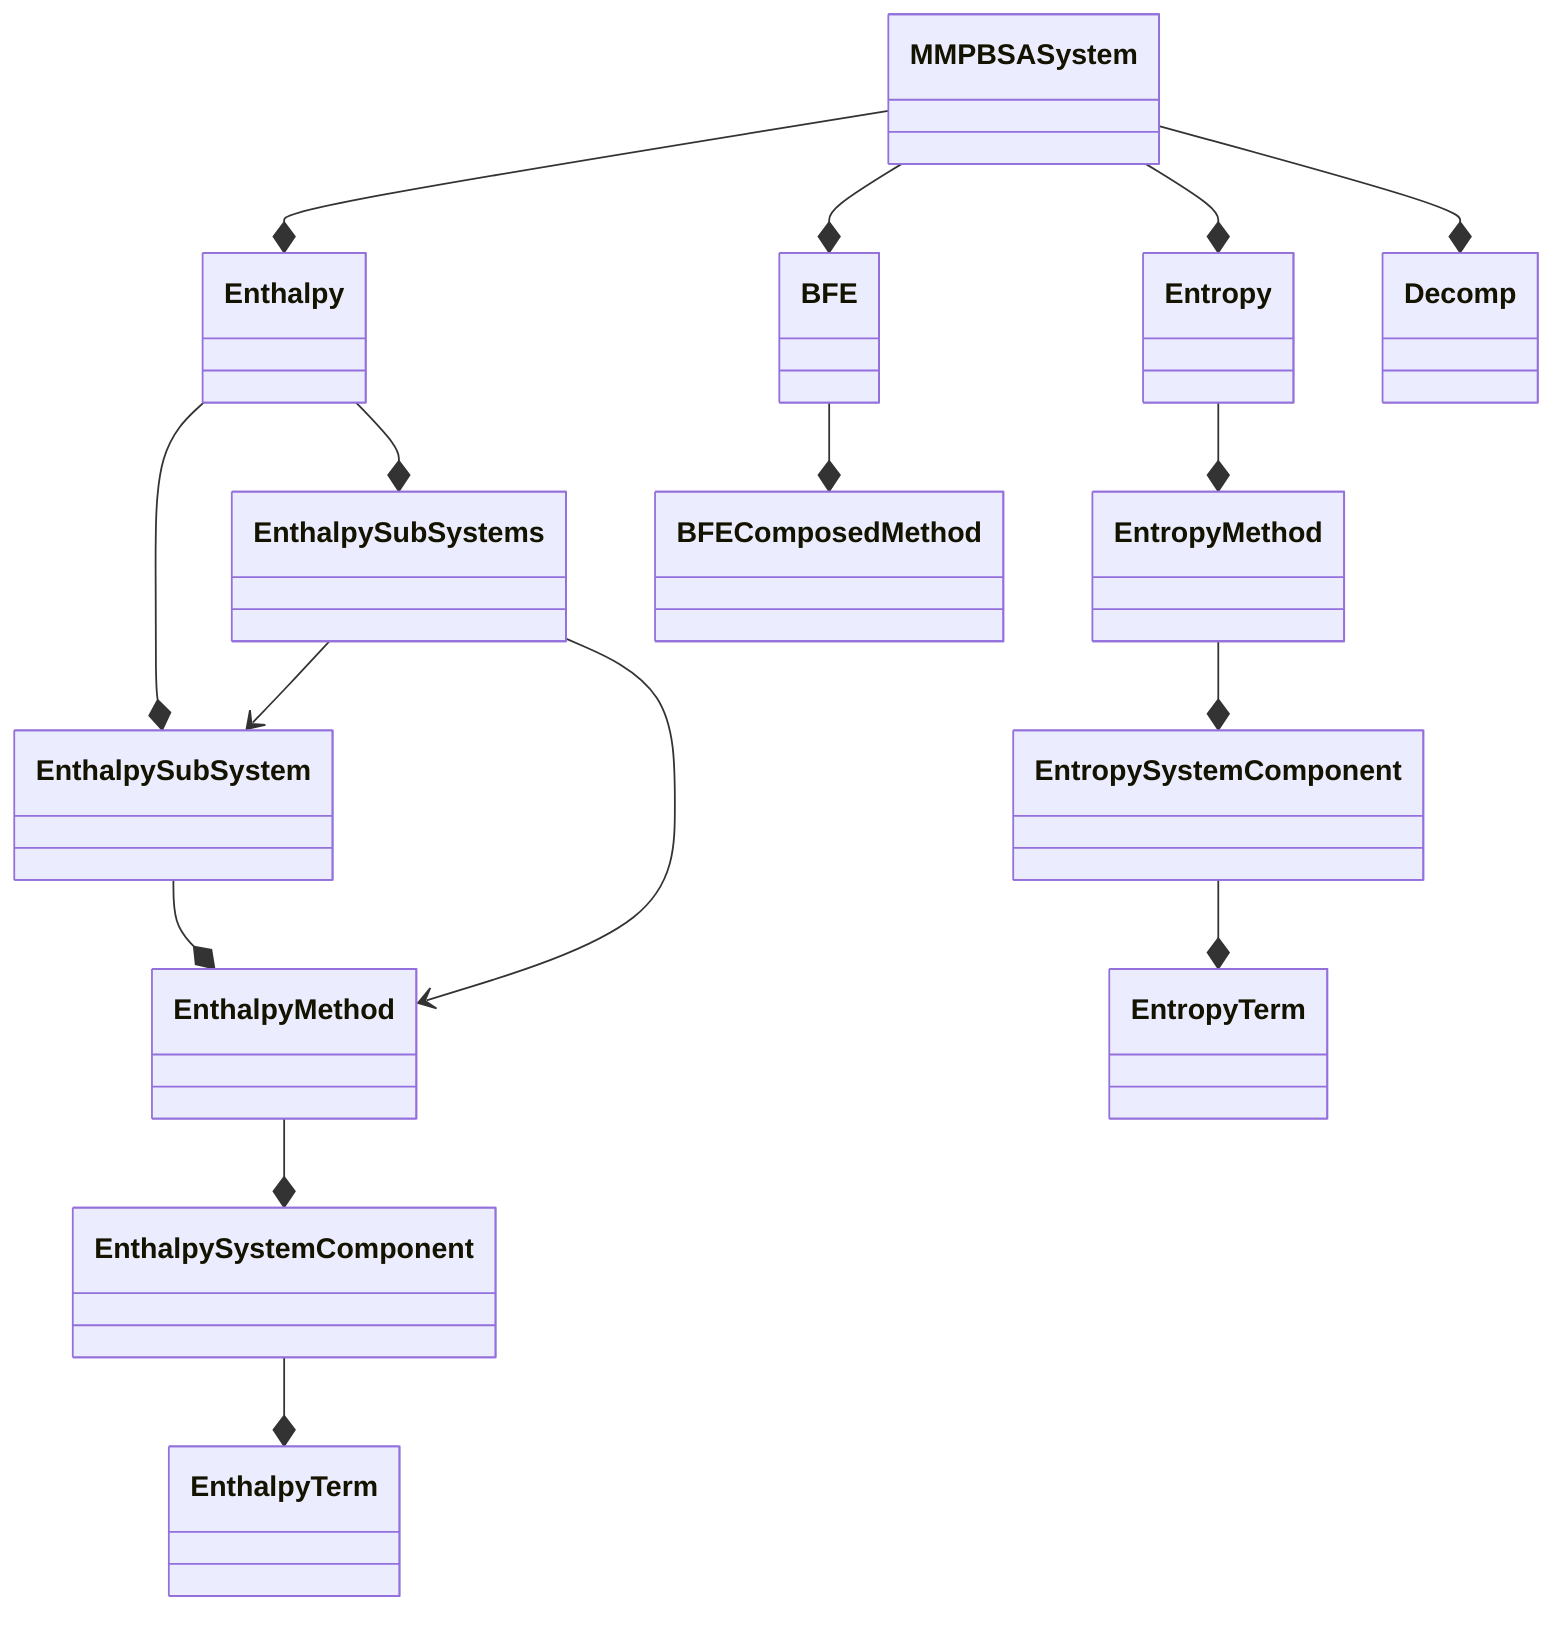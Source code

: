 ---
Mind Map, generated by [the IntelliJIdea port of the NB Mind Map plugin](https://github.com/raydac/netbeans-mmd-plugin)
> __version__=`1.0`,showJumps=`true`
---


classDiagram
    direction TB

    class MMPBSASystem{

    }


%%    class DeltaEnergySubSystem{
%%        +pd.DataFrame data
%%        +get_data()
%%        +get_method()
%%        +plot()
%%    }
%%    Enthalpy --* DeltaEnergySubSystem

%%    EnergySubSystem --|> DeltaEnergySubSystem

%% Enthalpy
    class Enthalpy {

    }
    MMPBSASystem --* Enthalpy

    class EnthalpySubSystem {

    }
    Enthalpy --* EnthalpySubSystem

    Enthalpy --* EnthalpySubSystems

    EnthalpySubSystems --> EnthalpySubSystem



    class EnthalpyMethod {

    }
    EnthalpySubSystem --* EnthalpyMethod
    EnthalpySubSystems --> EnthalpyMethod
    class EnthalpySystemComponent {

    }
    EnthalpyMethod --* EnthalpySystemComponent

    class EnthalpyTerm {

    }
    EnthalpySystemComponent --* EnthalpyTerm

%% Entropy
    class Entropy {

    }
    MMPBSASystem --* Entropy

    class EntropyMethod {

    }
    Entropy --* EntropyMethod

   class EntropySystemComponent {

    }
    EntropyMethod --* EntropySystemComponent

    class EntropyTerm {

    }
    EntropySystemComponent --* EntropyTerm

%%  BFE
    class BFE {

    }
    MMPBSASystem --* BFE

    class BFEComposedMethod {

    }
    BFE --* BFEComposedMethod


%%
%%%%   Decomp structure
%%    class DecompEnergySubSystem{
%%        +pd.DataFrame data
%%        +get_data()
%%        +get_method()
%%        +plot()
%%    }
    MMPBSASystem --* Decomp
%%
%%    class DeltaDecompEnergySubSystem{
%%        +str Parents
%%    }
%%    DecompEnergy --* DeltaDecompEnergySubSystem
%%
%%    DecompEnergySubSystem --|> DeltaDecompEnergySubSystem
%%
%%    class DecompEnergyMethod {
%%
%%    }
%%    DecompEnergySubSystem --* DecompEnergyMethod
%%
%%    class DecompEnergySystemComponent {
%%
%%    }
%%    DecompEnergyMethod --* DecompEnergySystemComponent
%%
%%    class DecompPairResidue {
%%
%%    }
%%    DecompEnergySystemComponent --* DecompPairResidue : Per-Wise
%%
%%    class DecompResidue {
%%
%%    }
%%    DecompEnergySystemComponent --* DecompResidue : Per-Residue
%%    DecompPairResidue --* DecompResidue : Per-Wise
%%
%%    class DecompEnergyTerm {
%%
%%    }
%%    DecompResidue --* DecompEnergyTerm